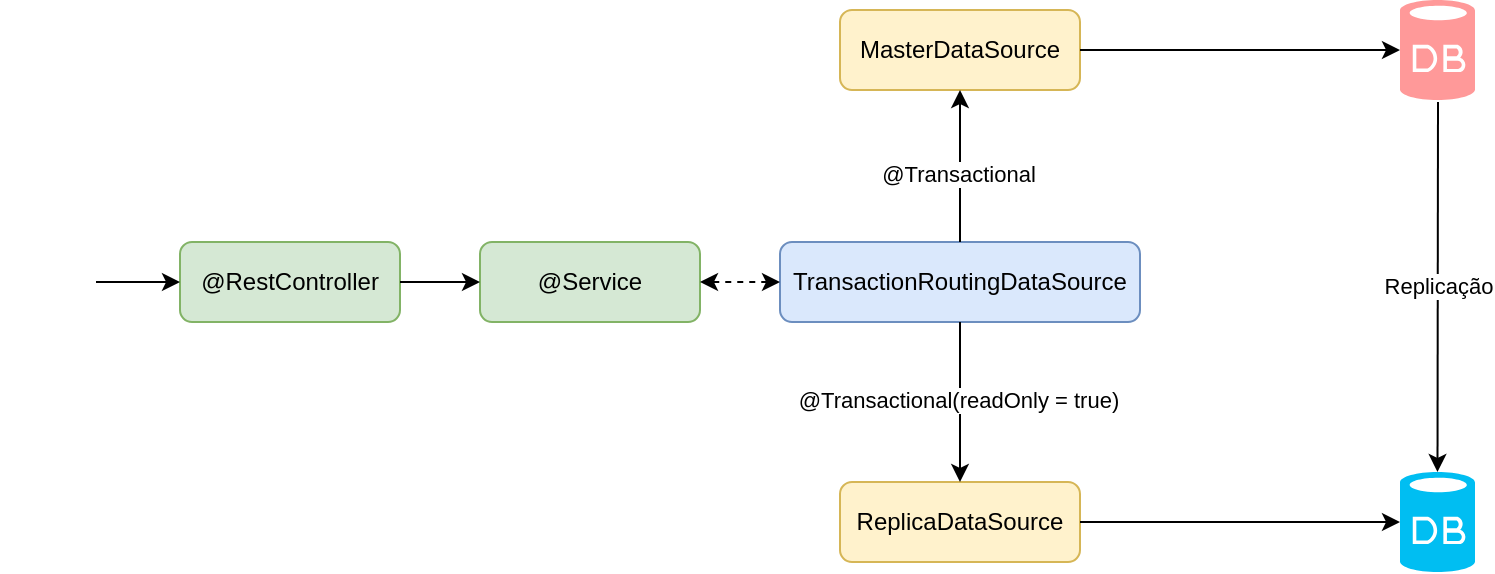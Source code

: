 <mxfile version="21.4.0" type="device">
  <diagram name="Page-1" id="tDmu0Z0gBo1njNn-WTa-">
    <mxGraphModel dx="1434" dy="796" grid="1" gridSize="10" guides="1" tooltips="1" connect="1" arrows="1" fold="1" page="1" pageScale="1" pageWidth="850" pageHeight="1100" math="0" shadow="0">
      <root>
        <mxCell id="0" />
        <mxCell id="1" parent="0" />
        <mxCell id="DkidavP7fFSYTehDGUJn-1" value="" style="verticalLabelPosition=bottom;html=1;verticalAlign=top;align=center;strokeColor=none;fillColor=#00BEF2;shape=mxgraph.azure.database;" vertex="1" parent="1">
          <mxGeometry x="750" y="415" width="37.5" height="50" as="geometry" />
        </mxCell>
        <mxCell id="DkidavP7fFSYTehDGUJn-2" value="" style="verticalLabelPosition=bottom;html=1;verticalAlign=top;align=center;strokeColor=none;fillColor=#FF9999;shape=mxgraph.azure.database;" vertex="1" parent="1">
          <mxGeometry x="750" y="179.0" width="37.5" height="50" as="geometry" />
        </mxCell>
        <mxCell id="DkidavP7fFSYTehDGUJn-21" value="" style="shape=image;html=1;verticalAlign=top;verticalLabelPosition=bottom;labelBackgroundColor=#ffffff;imageAspect=0;aspect=fixed;image=https://cdn0.iconfinder.com/data/icons/basic-e-commerce-line-color/48/Receipt_update-128.png" vertex="1" parent="1">
          <mxGeometry x="50" y="296" width="48" height="48" as="geometry" />
        </mxCell>
        <mxCell id="DkidavP7fFSYTehDGUJn-22" value="@RestController" style="rounded=1;whiteSpace=wrap;html=1;fillColor=#d5e8d4;strokeColor=#82b366;" vertex="1" parent="1">
          <mxGeometry x="140" y="300" width="110" height="40" as="geometry" />
        </mxCell>
        <mxCell id="DkidavP7fFSYTehDGUJn-24" value="@Service" style="rounded=1;whiteSpace=wrap;html=1;fillColor=#d5e8d4;strokeColor=#82b366;" vertex="1" parent="1">
          <mxGeometry x="290" y="300" width="110" height="40" as="geometry" />
        </mxCell>
        <mxCell id="DkidavP7fFSYTehDGUJn-25" value="TransactionRoutingDataSource" style="rounded=1;whiteSpace=wrap;html=1;fillColor=#dae8fc;strokeColor=#6c8ebf;" vertex="1" parent="1">
          <mxGeometry x="440" y="300" width="180" height="40" as="geometry" />
        </mxCell>
        <mxCell id="DkidavP7fFSYTehDGUJn-26" value="MasterDataSource" style="rounded=1;whiteSpace=wrap;html=1;fillColor=#fff2cc;strokeColor=#d6b656;" vertex="1" parent="1">
          <mxGeometry x="470" y="184" width="120" height="40" as="geometry" />
        </mxCell>
        <mxCell id="DkidavP7fFSYTehDGUJn-28" value="ReplicaDataSource" style="rounded=1;whiteSpace=wrap;html=1;fillColor=#fff2cc;strokeColor=#d6b656;" vertex="1" parent="1">
          <mxGeometry x="470" y="420" width="120" height="40" as="geometry" />
        </mxCell>
        <mxCell id="DkidavP7fFSYTehDGUJn-29" value="" style="endArrow=classic;html=1;rounded=0;exitX=1;exitY=0.5;exitDx=0;exitDy=0;entryX=0;entryY=0.5;entryDx=0;entryDy=0;" edge="1" parent="1" source="DkidavP7fFSYTehDGUJn-21" target="DkidavP7fFSYTehDGUJn-22">
          <mxGeometry width="50" height="50" relative="1" as="geometry">
            <mxPoint x="430" y="340" as="sourcePoint" />
            <mxPoint x="480" y="290" as="targetPoint" />
          </mxGeometry>
        </mxCell>
        <mxCell id="DkidavP7fFSYTehDGUJn-30" value="" style="endArrow=classic;html=1;rounded=0;exitX=1;exitY=0.5;exitDx=0;exitDy=0;entryX=0;entryY=0.5;entryDx=0;entryDy=0;" edge="1" parent="1" source="DkidavP7fFSYTehDGUJn-22" target="DkidavP7fFSYTehDGUJn-24">
          <mxGeometry width="50" height="50" relative="1" as="geometry">
            <mxPoint x="430" y="340" as="sourcePoint" />
            <mxPoint x="480" y="290" as="targetPoint" />
          </mxGeometry>
        </mxCell>
        <mxCell id="DkidavP7fFSYTehDGUJn-31" value="" style="endArrow=classic;html=1;rounded=0;exitX=0;exitY=0.5;exitDx=0;exitDy=0;entryX=1;entryY=0.5;entryDx=0;entryDy=0;dashed=1;startArrow=classic;startFill=1;" edge="1" parent="1" source="DkidavP7fFSYTehDGUJn-25" target="DkidavP7fFSYTehDGUJn-24">
          <mxGeometry width="50" height="50" relative="1" as="geometry">
            <mxPoint x="430" y="340" as="sourcePoint" />
            <mxPoint x="480" y="290" as="targetPoint" />
          </mxGeometry>
        </mxCell>
        <mxCell id="DkidavP7fFSYTehDGUJn-32" value="" style="endArrow=classic;html=1;rounded=0;entryX=0.5;entryY=1;entryDx=0;entryDy=0;exitX=0.5;exitY=0;exitDx=0;exitDy=0;" edge="1" parent="1" source="DkidavP7fFSYTehDGUJn-25" target="DkidavP7fFSYTehDGUJn-26">
          <mxGeometry width="50" height="50" relative="1" as="geometry">
            <mxPoint x="430" y="340" as="sourcePoint" />
            <mxPoint x="480" y="290" as="targetPoint" />
          </mxGeometry>
        </mxCell>
        <mxCell id="DkidavP7fFSYTehDGUJn-37" value="@Transactional" style="edgeLabel;html=1;align=center;verticalAlign=middle;resizable=0;points=[];" vertex="1" connectable="0" parent="DkidavP7fFSYTehDGUJn-32">
          <mxGeometry x="-0.105" y="1" relative="1" as="geometry">
            <mxPoint as="offset" />
          </mxGeometry>
        </mxCell>
        <mxCell id="DkidavP7fFSYTehDGUJn-33" value="" style="endArrow=classic;html=1;rounded=0;entryX=0.5;entryY=0;entryDx=0;entryDy=0;exitX=0.5;exitY=1;exitDx=0;exitDy=0;" edge="1" parent="1" source="DkidavP7fFSYTehDGUJn-25" target="DkidavP7fFSYTehDGUJn-28">
          <mxGeometry width="50" height="50" relative="1" as="geometry">
            <mxPoint x="430" y="340" as="sourcePoint" />
            <mxPoint x="480" y="290" as="targetPoint" />
          </mxGeometry>
        </mxCell>
        <mxCell id="DkidavP7fFSYTehDGUJn-38" value="@Transactional(readOnly = true)" style="edgeLabel;html=1;align=center;verticalAlign=middle;resizable=0;points=[];" vertex="1" connectable="0" parent="DkidavP7fFSYTehDGUJn-33">
          <mxGeometry x="-0.025" y="-1" relative="1" as="geometry">
            <mxPoint as="offset" />
          </mxGeometry>
        </mxCell>
        <mxCell id="DkidavP7fFSYTehDGUJn-34" value="" style="endArrow=classic;html=1;rounded=0;entryX=0;entryY=0.5;entryDx=0;entryDy=0;entryPerimeter=0;exitX=1;exitY=0.5;exitDx=0;exitDy=0;" edge="1" parent="1" source="DkidavP7fFSYTehDGUJn-26" target="DkidavP7fFSYTehDGUJn-2">
          <mxGeometry width="50" height="50" relative="1" as="geometry">
            <mxPoint x="430" y="340" as="sourcePoint" />
            <mxPoint x="480" y="290" as="targetPoint" />
          </mxGeometry>
        </mxCell>
        <mxCell id="DkidavP7fFSYTehDGUJn-35" value="" style="endArrow=classic;html=1;rounded=0;entryX=0;entryY=0.5;entryDx=0;entryDy=0;entryPerimeter=0;exitX=1;exitY=0.5;exitDx=0;exitDy=0;" edge="1" parent="1" source="DkidavP7fFSYTehDGUJn-28" target="DkidavP7fFSYTehDGUJn-1">
          <mxGeometry width="50" height="50" relative="1" as="geometry">
            <mxPoint x="430" y="340" as="sourcePoint" />
            <mxPoint x="480" y="290" as="targetPoint" />
          </mxGeometry>
        </mxCell>
        <mxCell id="DkidavP7fFSYTehDGUJn-36" value="" style="endArrow=classic;html=1;rounded=0;entryX=0.5;entryY=0;entryDx=0;entryDy=0;entryPerimeter=0;" edge="1" parent="1" target="DkidavP7fFSYTehDGUJn-1">
          <mxGeometry width="50" height="50" relative="1" as="geometry">
            <mxPoint x="769" y="230" as="sourcePoint" />
            <mxPoint x="480" y="290" as="targetPoint" />
          </mxGeometry>
        </mxCell>
        <mxCell id="DkidavP7fFSYTehDGUJn-39" value="Replicação" style="edgeLabel;html=1;align=center;verticalAlign=middle;resizable=0;points=[];" vertex="1" connectable="0" parent="DkidavP7fFSYTehDGUJn-36">
          <mxGeometry x="-0.005" relative="1" as="geometry">
            <mxPoint as="offset" />
          </mxGeometry>
        </mxCell>
      </root>
    </mxGraphModel>
  </diagram>
</mxfile>
